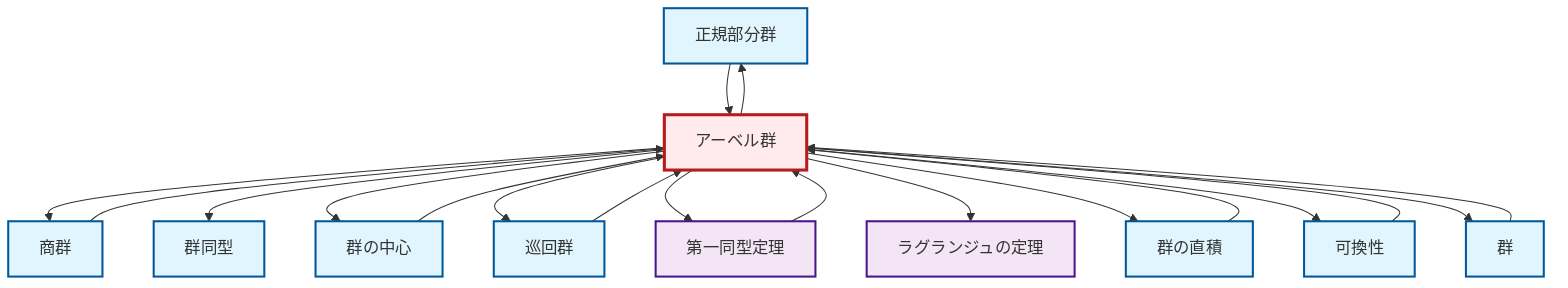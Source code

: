 graph TD
    classDef definition fill:#e1f5fe,stroke:#01579b,stroke-width:2px
    classDef theorem fill:#f3e5f5,stroke:#4a148c,stroke-width:2px
    classDef axiom fill:#fff3e0,stroke:#e65100,stroke-width:2px
    classDef example fill:#e8f5e9,stroke:#1b5e20,stroke-width:2px
    classDef current fill:#ffebee,stroke:#b71c1c,stroke-width:3px
    thm-lagrange["ラグランジュの定理"]:::theorem
    def-isomorphism["群同型"]:::definition
    def-normal-subgroup["正規部分群"]:::definition
    thm-first-isomorphism["第一同型定理"]:::theorem
    def-center-of-group["群の中心"]:::definition
    def-group["群"]:::definition
    def-abelian-group["アーベル群"]:::definition
    def-direct-product["群の直積"]:::definition
    def-cyclic-group["巡回群"]:::definition
    def-quotient-group["商群"]:::definition
    def-commutativity["可換性"]:::definition
    def-abelian-group --> def-quotient-group
    def-commutativity --> def-abelian-group
    def-abelian-group --> def-isomorphism
    def-quotient-group --> def-abelian-group
    def-group --> def-abelian-group
    def-abelian-group --> def-center-of-group
    thm-first-isomorphism --> def-abelian-group
    def-abelian-group --> def-cyclic-group
    def-normal-subgroup --> def-abelian-group
    def-center-of-group --> def-abelian-group
    def-abelian-group --> def-normal-subgroup
    def-abelian-group --> thm-first-isomorphism
    def-direct-product --> def-abelian-group
    def-cyclic-group --> def-abelian-group
    def-abelian-group --> thm-lagrange
    def-abelian-group --> def-direct-product
    def-abelian-group --> def-commutativity
    def-abelian-group --> def-group
    class def-abelian-group current